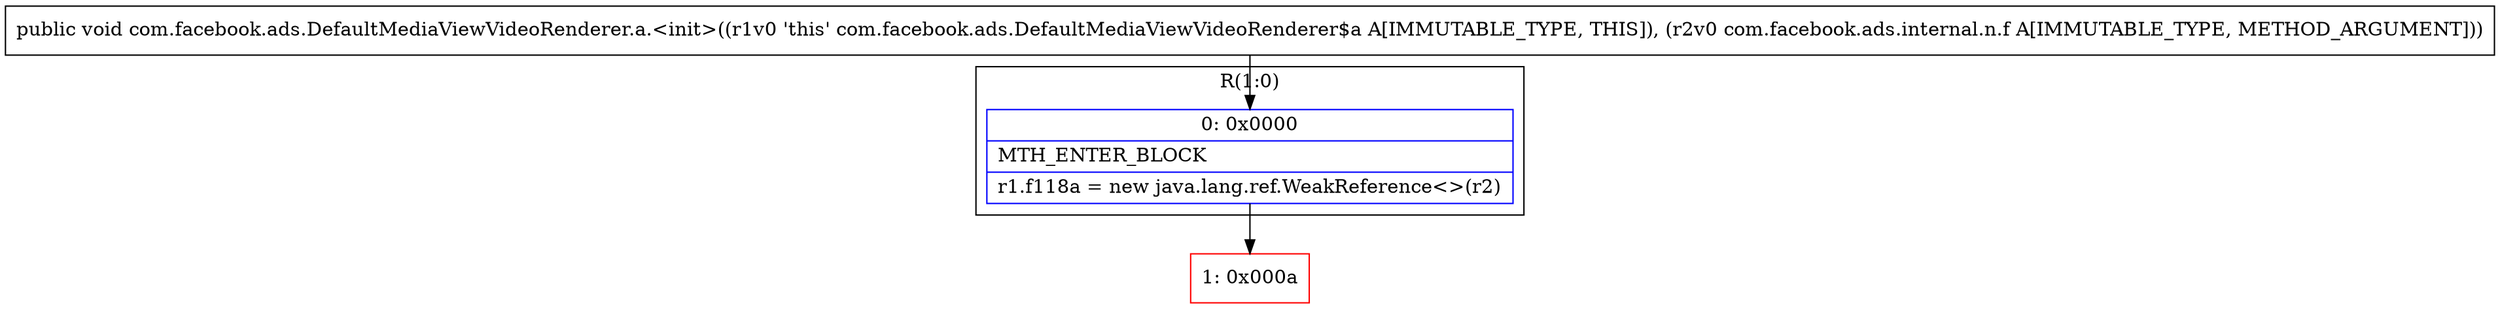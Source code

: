 digraph "CFG forcom.facebook.ads.DefaultMediaViewVideoRenderer.a.\<init\>(Lcom\/facebook\/ads\/internal\/n\/f;)V" {
subgraph cluster_Region_1014345786 {
label = "R(1:0)";
node [shape=record,color=blue];
Node_0 [shape=record,label="{0\:\ 0x0000|MTH_ENTER_BLOCK\l|r1.f118a = new java.lang.ref.WeakReference\<\>(r2)\l}"];
}
Node_1 [shape=record,color=red,label="{1\:\ 0x000a}"];
MethodNode[shape=record,label="{public void com.facebook.ads.DefaultMediaViewVideoRenderer.a.\<init\>((r1v0 'this' com.facebook.ads.DefaultMediaViewVideoRenderer$a A[IMMUTABLE_TYPE, THIS]), (r2v0 com.facebook.ads.internal.n.f A[IMMUTABLE_TYPE, METHOD_ARGUMENT])) }"];
MethodNode -> Node_0;
Node_0 -> Node_1;
}


